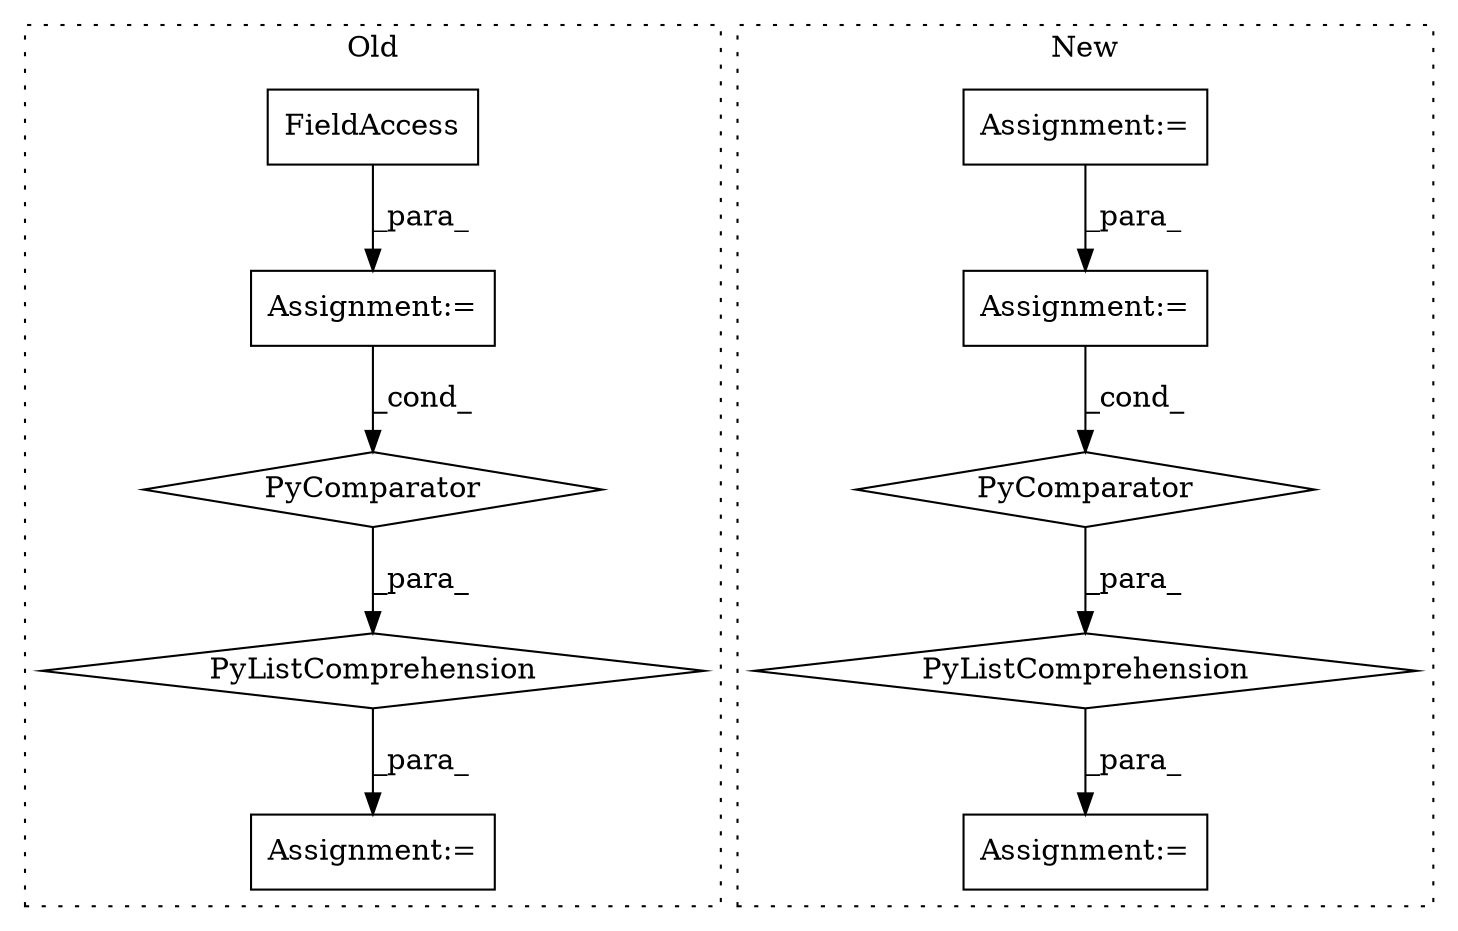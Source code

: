 digraph G {
subgraph cluster0 {
1 [label="PyComparator" a="113" s="2742" l="31" shape="diamond"];
5 [label="Assignment:=" a="7" s="2742" l="31" shape="box"];
6 [label="PyListComprehension" a="109" s="2615" l="166" shape="diamond"];
7 [label="Assignment:=" a="7" s="2603" l="12" shape="box"];
10 [label="FieldAccess" a="22" s="2751" l="13" shape="box"];
label = "Old";
style="dotted";
}
subgraph cluster1 {
2 [label="PyListComprehension" a="109" s="2882" l="131" shape="diamond"];
3 [label="PyComparator" a="113" s="2980" l="25" shape="diamond"];
4 [label="Assignment:=" a="7" s="2680" l="1" shape="box"];
8 [label="Assignment:=" a="7" s="2870" l="12" shape="box"];
9 [label="Assignment:=" a="7" s="2721" l="1" shape="box"];
label = "New";
style="dotted";
}
1 -> 6 [label="_para_"];
2 -> 8 [label="_para_"];
3 -> 2 [label="_para_"];
4 -> 9 [label="_para_"];
5 -> 1 [label="_cond_"];
6 -> 7 [label="_para_"];
9 -> 3 [label="_cond_"];
10 -> 5 [label="_para_"];
}